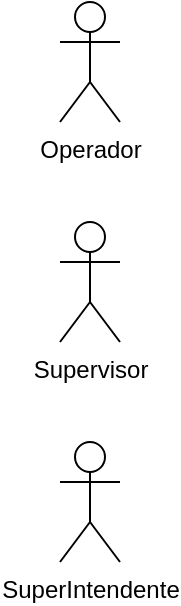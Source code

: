<mxfile>
    <diagram id="utoRdHgIu8qN4PU7zwTX" name="Página-1">
        <mxGraphModel dx="850" dy="414" grid="1" gridSize="10" guides="1" tooltips="1" connect="1" arrows="1" fold="1" page="1" pageScale="1" pageWidth="827" pageHeight="1169" math="0" shadow="0">
            <root>
                <mxCell id="0"/>
                <mxCell id="1" parent="0"/>
                <mxCell id="2" value="Operador" style="shape=umlActor;verticalLabelPosition=bottom;verticalAlign=top;html=1;outlineConnect=0;" vertex="1" parent="1">
                    <mxGeometry x="90" y="130" width="30" height="60" as="geometry"/>
                </mxCell>
                <mxCell id="3" value="Supervisor" style="shape=umlActor;verticalLabelPosition=bottom;verticalAlign=top;html=1;outlineConnect=0;" vertex="1" parent="1">
                    <mxGeometry x="90" y="240" width="30" height="60" as="geometry"/>
                </mxCell>
                <mxCell id="4" value="SuperIntendente" style="shape=umlActor;verticalLabelPosition=bottom;verticalAlign=top;html=1;outlineConnect=0;" vertex="1" parent="1">
                    <mxGeometry x="90" y="350" width="30" height="60" as="geometry"/>
                </mxCell>
            </root>
        </mxGraphModel>
    </diagram>
</mxfile>